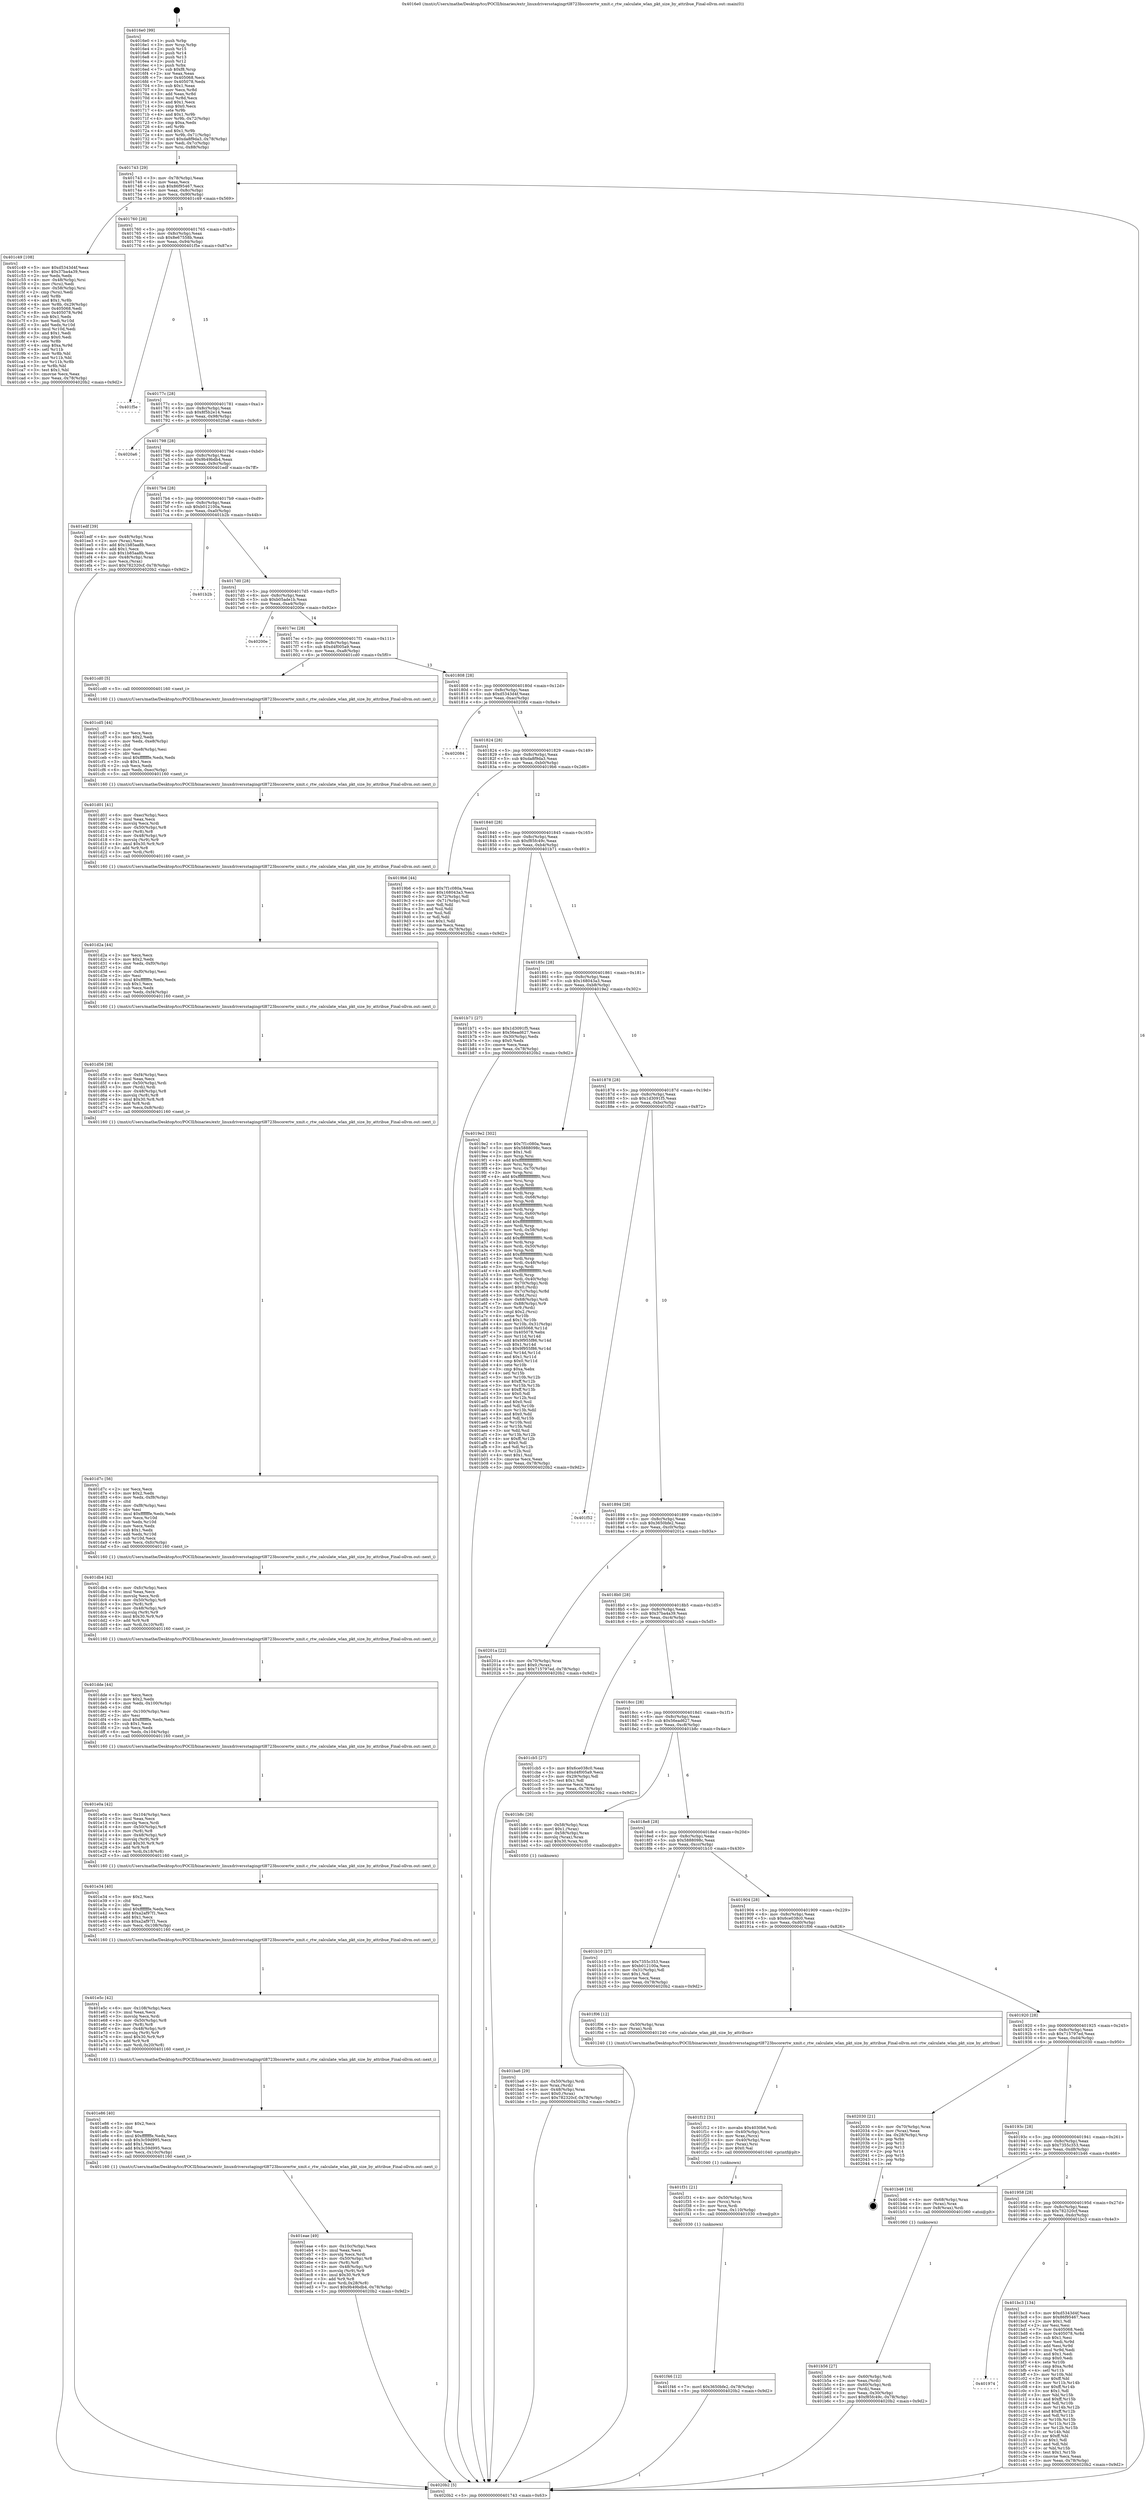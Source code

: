 digraph "0x4016e0" {
  label = "0x4016e0 (/mnt/c/Users/mathe/Desktop/tcc/POCII/binaries/extr_linuxdriversstagingrtl8723bscorertw_xmit.c_rtw_calculate_wlan_pkt_size_by_attribue_Final-ollvm.out::main(0))"
  labelloc = "t"
  node[shape=record]

  Entry [label="",width=0.3,height=0.3,shape=circle,fillcolor=black,style=filled]
  "0x401743" [label="{
     0x401743 [29]\l
     | [instrs]\l
     &nbsp;&nbsp;0x401743 \<+3\>: mov -0x78(%rbp),%eax\l
     &nbsp;&nbsp;0x401746 \<+2\>: mov %eax,%ecx\l
     &nbsp;&nbsp;0x401748 \<+6\>: sub $0x86f95467,%ecx\l
     &nbsp;&nbsp;0x40174e \<+6\>: mov %eax,-0x8c(%rbp)\l
     &nbsp;&nbsp;0x401754 \<+6\>: mov %ecx,-0x90(%rbp)\l
     &nbsp;&nbsp;0x40175a \<+6\>: je 0000000000401c49 \<main+0x569\>\l
  }"]
  "0x401c49" [label="{
     0x401c49 [108]\l
     | [instrs]\l
     &nbsp;&nbsp;0x401c49 \<+5\>: mov $0xd5343d4f,%eax\l
     &nbsp;&nbsp;0x401c4e \<+5\>: mov $0x37ba4a39,%ecx\l
     &nbsp;&nbsp;0x401c53 \<+2\>: xor %edx,%edx\l
     &nbsp;&nbsp;0x401c55 \<+4\>: mov -0x48(%rbp),%rsi\l
     &nbsp;&nbsp;0x401c59 \<+2\>: mov (%rsi),%edi\l
     &nbsp;&nbsp;0x401c5b \<+4\>: mov -0x58(%rbp),%rsi\l
     &nbsp;&nbsp;0x401c5f \<+2\>: cmp (%rsi),%edi\l
     &nbsp;&nbsp;0x401c61 \<+4\>: setl %r8b\l
     &nbsp;&nbsp;0x401c65 \<+4\>: and $0x1,%r8b\l
     &nbsp;&nbsp;0x401c69 \<+4\>: mov %r8b,-0x29(%rbp)\l
     &nbsp;&nbsp;0x401c6d \<+7\>: mov 0x405068,%edi\l
     &nbsp;&nbsp;0x401c74 \<+8\>: mov 0x405078,%r9d\l
     &nbsp;&nbsp;0x401c7c \<+3\>: sub $0x1,%edx\l
     &nbsp;&nbsp;0x401c7f \<+3\>: mov %edi,%r10d\l
     &nbsp;&nbsp;0x401c82 \<+3\>: add %edx,%r10d\l
     &nbsp;&nbsp;0x401c85 \<+4\>: imul %r10d,%edi\l
     &nbsp;&nbsp;0x401c89 \<+3\>: and $0x1,%edi\l
     &nbsp;&nbsp;0x401c8c \<+3\>: cmp $0x0,%edi\l
     &nbsp;&nbsp;0x401c8f \<+4\>: sete %r8b\l
     &nbsp;&nbsp;0x401c93 \<+4\>: cmp $0xa,%r9d\l
     &nbsp;&nbsp;0x401c97 \<+4\>: setl %r11b\l
     &nbsp;&nbsp;0x401c9b \<+3\>: mov %r8b,%bl\l
     &nbsp;&nbsp;0x401c9e \<+3\>: and %r11b,%bl\l
     &nbsp;&nbsp;0x401ca1 \<+3\>: xor %r11b,%r8b\l
     &nbsp;&nbsp;0x401ca4 \<+3\>: or %r8b,%bl\l
     &nbsp;&nbsp;0x401ca7 \<+3\>: test $0x1,%bl\l
     &nbsp;&nbsp;0x401caa \<+3\>: cmovne %ecx,%eax\l
     &nbsp;&nbsp;0x401cad \<+3\>: mov %eax,-0x78(%rbp)\l
     &nbsp;&nbsp;0x401cb0 \<+5\>: jmp 00000000004020b2 \<main+0x9d2\>\l
  }"]
  "0x401760" [label="{
     0x401760 [28]\l
     | [instrs]\l
     &nbsp;&nbsp;0x401760 \<+5\>: jmp 0000000000401765 \<main+0x85\>\l
     &nbsp;&nbsp;0x401765 \<+6\>: mov -0x8c(%rbp),%eax\l
     &nbsp;&nbsp;0x40176b \<+5\>: sub $0x8e67558b,%eax\l
     &nbsp;&nbsp;0x401770 \<+6\>: mov %eax,-0x94(%rbp)\l
     &nbsp;&nbsp;0x401776 \<+6\>: je 0000000000401f5e \<main+0x87e\>\l
  }"]
  Exit [label="",width=0.3,height=0.3,shape=circle,fillcolor=black,style=filled,peripheries=2]
  "0x401f5e" [label="{
     0x401f5e\l
  }", style=dashed]
  "0x40177c" [label="{
     0x40177c [28]\l
     | [instrs]\l
     &nbsp;&nbsp;0x40177c \<+5\>: jmp 0000000000401781 \<main+0xa1\>\l
     &nbsp;&nbsp;0x401781 \<+6\>: mov -0x8c(%rbp),%eax\l
     &nbsp;&nbsp;0x401787 \<+5\>: sub $0x8f5b2e14,%eax\l
     &nbsp;&nbsp;0x40178c \<+6\>: mov %eax,-0x98(%rbp)\l
     &nbsp;&nbsp;0x401792 \<+6\>: je 00000000004020a6 \<main+0x9c6\>\l
  }"]
  "0x401f46" [label="{
     0x401f46 [12]\l
     | [instrs]\l
     &nbsp;&nbsp;0x401f46 \<+7\>: movl $0x3650bfe2,-0x78(%rbp)\l
     &nbsp;&nbsp;0x401f4d \<+5\>: jmp 00000000004020b2 \<main+0x9d2\>\l
  }"]
  "0x4020a6" [label="{
     0x4020a6\l
  }", style=dashed]
  "0x401798" [label="{
     0x401798 [28]\l
     | [instrs]\l
     &nbsp;&nbsp;0x401798 \<+5\>: jmp 000000000040179d \<main+0xbd\>\l
     &nbsp;&nbsp;0x40179d \<+6\>: mov -0x8c(%rbp),%eax\l
     &nbsp;&nbsp;0x4017a3 \<+5\>: sub $0x9b49bdb4,%eax\l
     &nbsp;&nbsp;0x4017a8 \<+6\>: mov %eax,-0x9c(%rbp)\l
     &nbsp;&nbsp;0x4017ae \<+6\>: je 0000000000401edf \<main+0x7ff\>\l
  }"]
  "0x401f31" [label="{
     0x401f31 [21]\l
     | [instrs]\l
     &nbsp;&nbsp;0x401f31 \<+4\>: mov -0x50(%rbp),%rcx\l
     &nbsp;&nbsp;0x401f35 \<+3\>: mov (%rcx),%rcx\l
     &nbsp;&nbsp;0x401f38 \<+3\>: mov %rcx,%rdi\l
     &nbsp;&nbsp;0x401f3b \<+6\>: mov %eax,-0x110(%rbp)\l
     &nbsp;&nbsp;0x401f41 \<+5\>: call 0000000000401030 \<free@plt\>\l
     | [calls]\l
     &nbsp;&nbsp;0x401030 \{1\} (unknown)\l
  }"]
  "0x401edf" [label="{
     0x401edf [39]\l
     | [instrs]\l
     &nbsp;&nbsp;0x401edf \<+4\>: mov -0x48(%rbp),%rax\l
     &nbsp;&nbsp;0x401ee3 \<+2\>: mov (%rax),%ecx\l
     &nbsp;&nbsp;0x401ee5 \<+6\>: add $0x1b85aa8b,%ecx\l
     &nbsp;&nbsp;0x401eeb \<+3\>: add $0x1,%ecx\l
     &nbsp;&nbsp;0x401eee \<+6\>: sub $0x1b85aa8b,%ecx\l
     &nbsp;&nbsp;0x401ef4 \<+4\>: mov -0x48(%rbp),%rax\l
     &nbsp;&nbsp;0x401ef8 \<+2\>: mov %ecx,(%rax)\l
     &nbsp;&nbsp;0x401efa \<+7\>: movl $0x782320cf,-0x78(%rbp)\l
     &nbsp;&nbsp;0x401f01 \<+5\>: jmp 00000000004020b2 \<main+0x9d2\>\l
  }"]
  "0x4017b4" [label="{
     0x4017b4 [28]\l
     | [instrs]\l
     &nbsp;&nbsp;0x4017b4 \<+5\>: jmp 00000000004017b9 \<main+0xd9\>\l
     &nbsp;&nbsp;0x4017b9 \<+6\>: mov -0x8c(%rbp),%eax\l
     &nbsp;&nbsp;0x4017bf \<+5\>: sub $0xb012100a,%eax\l
     &nbsp;&nbsp;0x4017c4 \<+6\>: mov %eax,-0xa0(%rbp)\l
     &nbsp;&nbsp;0x4017ca \<+6\>: je 0000000000401b2b \<main+0x44b\>\l
  }"]
  "0x401f12" [label="{
     0x401f12 [31]\l
     | [instrs]\l
     &nbsp;&nbsp;0x401f12 \<+10\>: movabs $0x4030b6,%rdi\l
     &nbsp;&nbsp;0x401f1c \<+4\>: mov -0x40(%rbp),%rcx\l
     &nbsp;&nbsp;0x401f20 \<+3\>: mov %rax,(%rcx)\l
     &nbsp;&nbsp;0x401f23 \<+4\>: mov -0x40(%rbp),%rax\l
     &nbsp;&nbsp;0x401f27 \<+3\>: mov (%rax),%rsi\l
     &nbsp;&nbsp;0x401f2a \<+2\>: mov $0x0,%al\l
     &nbsp;&nbsp;0x401f2c \<+5\>: call 0000000000401040 \<printf@plt\>\l
     | [calls]\l
     &nbsp;&nbsp;0x401040 \{1\} (unknown)\l
  }"]
  "0x401b2b" [label="{
     0x401b2b\l
  }", style=dashed]
  "0x4017d0" [label="{
     0x4017d0 [28]\l
     | [instrs]\l
     &nbsp;&nbsp;0x4017d0 \<+5\>: jmp 00000000004017d5 \<main+0xf5\>\l
     &nbsp;&nbsp;0x4017d5 \<+6\>: mov -0x8c(%rbp),%eax\l
     &nbsp;&nbsp;0x4017db \<+5\>: sub $0xb05ade1b,%eax\l
     &nbsp;&nbsp;0x4017e0 \<+6\>: mov %eax,-0xa4(%rbp)\l
     &nbsp;&nbsp;0x4017e6 \<+6\>: je 000000000040200e \<main+0x92e\>\l
  }"]
  "0x401eae" [label="{
     0x401eae [49]\l
     | [instrs]\l
     &nbsp;&nbsp;0x401eae \<+6\>: mov -0x10c(%rbp),%ecx\l
     &nbsp;&nbsp;0x401eb4 \<+3\>: imul %eax,%ecx\l
     &nbsp;&nbsp;0x401eb7 \<+3\>: movslq %ecx,%rdi\l
     &nbsp;&nbsp;0x401eba \<+4\>: mov -0x50(%rbp),%r8\l
     &nbsp;&nbsp;0x401ebe \<+3\>: mov (%r8),%r8\l
     &nbsp;&nbsp;0x401ec1 \<+4\>: mov -0x48(%rbp),%r9\l
     &nbsp;&nbsp;0x401ec5 \<+3\>: movslq (%r9),%r9\l
     &nbsp;&nbsp;0x401ec8 \<+4\>: imul $0x30,%r9,%r9\l
     &nbsp;&nbsp;0x401ecc \<+3\>: add %r9,%r8\l
     &nbsp;&nbsp;0x401ecf \<+4\>: mov %rdi,0x28(%r8)\l
     &nbsp;&nbsp;0x401ed3 \<+7\>: movl $0x9b49bdb4,-0x78(%rbp)\l
     &nbsp;&nbsp;0x401eda \<+5\>: jmp 00000000004020b2 \<main+0x9d2\>\l
  }"]
  "0x40200e" [label="{
     0x40200e\l
  }", style=dashed]
  "0x4017ec" [label="{
     0x4017ec [28]\l
     | [instrs]\l
     &nbsp;&nbsp;0x4017ec \<+5\>: jmp 00000000004017f1 \<main+0x111\>\l
     &nbsp;&nbsp;0x4017f1 \<+6\>: mov -0x8c(%rbp),%eax\l
     &nbsp;&nbsp;0x4017f7 \<+5\>: sub $0xd4f005a9,%eax\l
     &nbsp;&nbsp;0x4017fc \<+6\>: mov %eax,-0xa8(%rbp)\l
     &nbsp;&nbsp;0x401802 \<+6\>: je 0000000000401cd0 \<main+0x5f0\>\l
  }"]
  "0x401e86" [label="{
     0x401e86 [40]\l
     | [instrs]\l
     &nbsp;&nbsp;0x401e86 \<+5\>: mov $0x2,%ecx\l
     &nbsp;&nbsp;0x401e8b \<+1\>: cltd\l
     &nbsp;&nbsp;0x401e8c \<+2\>: idiv %ecx\l
     &nbsp;&nbsp;0x401e8e \<+6\>: imul $0xfffffffe,%edx,%ecx\l
     &nbsp;&nbsp;0x401e94 \<+6\>: sub $0x3c59d995,%ecx\l
     &nbsp;&nbsp;0x401e9a \<+3\>: add $0x1,%ecx\l
     &nbsp;&nbsp;0x401e9d \<+6\>: add $0x3c59d995,%ecx\l
     &nbsp;&nbsp;0x401ea3 \<+6\>: mov %ecx,-0x10c(%rbp)\l
     &nbsp;&nbsp;0x401ea9 \<+5\>: call 0000000000401160 \<next_i\>\l
     | [calls]\l
     &nbsp;&nbsp;0x401160 \{1\} (/mnt/c/Users/mathe/Desktop/tcc/POCII/binaries/extr_linuxdriversstagingrtl8723bscorertw_xmit.c_rtw_calculate_wlan_pkt_size_by_attribue_Final-ollvm.out::next_i)\l
  }"]
  "0x401cd0" [label="{
     0x401cd0 [5]\l
     | [instrs]\l
     &nbsp;&nbsp;0x401cd0 \<+5\>: call 0000000000401160 \<next_i\>\l
     | [calls]\l
     &nbsp;&nbsp;0x401160 \{1\} (/mnt/c/Users/mathe/Desktop/tcc/POCII/binaries/extr_linuxdriversstagingrtl8723bscorertw_xmit.c_rtw_calculate_wlan_pkt_size_by_attribue_Final-ollvm.out::next_i)\l
  }"]
  "0x401808" [label="{
     0x401808 [28]\l
     | [instrs]\l
     &nbsp;&nbsp;0x401808 \<+5\>: jmp 000000000040180d \<main+0x12d\>\l
     &nbsp;&nbsp;0x40180d \<+6\>: mov -0x8c(%rbp),%eax\l
     &nbsp;&nbsp;0x401813 \<+5\>: sub $0xd5343d4f,%eax\l
     &nbsp;&nbsp;0x401818 \<+6\>: mov %eax,-0xac(%rbp)\l
     &nbsp;&nbsp;0x40181e \<+6\>: je 0000000000402084 \<main+0x9a4\>\l
  }"]
  "0x401e5c" [label="{
     0x401e5c [42]\l
     | [instrs]\l
     &nbsp;&nbsp;0x401e5c \<+6\>: mov -0x108(%rbp),%ecx\l
     &nbsp;&nbsp;0x401e62 \<+3\>: imul %eax,%ecx\l
     &nbsp;&nbsp;0x401e65 \<+3\>: movslq %ecx,%rdi\l
     &nbsp;&nbsp;0x401e68 \<+4\>: mov -0x50(%rbp),%r8\l
     &nbsp;&nbsp;0x401e6c \<+3\>: mov (%r8),%r8\l
     &nbsp;&nbsp;0x401e6f \<+4\>: mov -0x48(%rbp),%r9\l
     &nbsp;&nbsp;0x401e73 \<+3\>: movslq (%r9),%r9\l
     &nbsp;&nbsp;0x401e76 \<+4\>: imul $0x30,%r9,%r9\l
     &nbsp;&nbsp;0x401e7a \<+3\>: add %r9,%r8\l
     &nbsp;&nbsp;0x401e7d \<+4\>: mov %rdi,0x20(%r8)\l
     &nbsp;&nbsp;0x401e81 \<+5\>: call 0000000000401160 \<next_i\>\l
     | [calls]\l
     &nbsp;&nbsp;0x401160 \{1\} (/mnt/c/Users/mathe/Desktop/tcc/POCII/binaries/extr_linuxdriversstagingrtl8723bscorertw_xmit.c_rtw_calculate_wlan_pkt_size_by_attribue_Final-ollvm.out::next_i)\l
  }"]
  "0x402084" [label="{
     0x402084\l
  }", style=dashed]
  "0x401824" [label="{
     0x401824 [28]\l
     | [instrs]\l
     &nbsp;&nbsp;0x401824 \<+5\>: jmp 0000000000401829 \<main+0x149\>\l
     &nbsp;&nbsp;0x401829 \<+6\>: mov -0x8c(%rbp),%eax\l
     &nbsp;&nbsp;0x40182f \<+5\>: sub $0xda8f9da3,%eax\l
     &nbsp;&nbsp;0x401834 \<+6\>: mov %eax,-0xb0(%rbp)\l
     &nbsp;&nbsp;0x40183a \<+6\>: je 00000000004019b6 \<main+0x2d6\>\l
  }"]
  "0x401e34" [label="{
     0x401e34 [40]\l
     | [instrs]\l
     &nbsp;&nbsp;0x401e34 \<+5\>: mov $0x2,%ecx\l
     &nbsp;&nbsp;0x401e39 \<+1\>: cltd\l
     &nbsp;&nbsp;0x401e3a \<+2\>: idiv %ecx\l
     &nbsp;&nbsp;0x401e3c \<+6\>: imul $0xfffffffe,%edx,%ecx\l
     &nbsp;&nbsp;0x401e42 \<+6\>: add $0xa2af97f1,%ecx\l
     &nbsp;&nbsp;0x401e48 \<+3\>: add $0x1,%ecx\l
     &nbsp;&nbsp;0x401e4b \<+6\>: sub $0xa2af97f1,%ecx\l
     &nbsp;&nbsp;0x401e51 \<+6\>: mov %ecx,-0x108(%rbp)\l
     &nbsp;&nbsp;0x401e57 \<+5\>: call 0000000000401160 \<next_i\>\l
     | [calls]\l
     &nbsp;&nbsp;0x401160 \{1\} (/mnt/c/Users/mathe/Desktop/tcc/POCII/binaries/extr_linuxdriversstagingrtl8723bscorertw_xmit.c_rtw_calculate_wlan_pkt_size_by_attribue_Final-ollvm.out::next_i)\l
  }"]
  "0x4019b6" [label="{
     0x4019b6 [44]\l
     | [instrs]\l
     &nbsp;&nbsp;0x4019b6 \<+5\>: mov $0x7f1c080a,%eax\l
     &nbsp;&nbsp;0x4019bb \<+5\>: mov $0x168043a3,%ecx\l
     &nbsp;&nbsp;0x4019c0 \<+3\>: mov -0x72(%rbp),%dl\l
     &nbsp;&nbsp;0x4019c3 \<+4\>: mov -0x71(%rbp),%sil\l
     &nbsp;&nbsp;0x4019c7 \<+3\>: mov %dl,%dil\l
     &nbsp;&nbsp;0x4019ca \<+3\>: and %sil,%dil\l
     &nbsp;&nbsp;0x4019cd \<+3\>: xor %sil,%dl\l
     &nbsp;&nbsp;0x4019d0 \<+3\>: or %dl,%dil\l
     &nbsp;&nbsp;0x4019d3 \<+4\>: test $0x1,%dil\l
     &nbsp;&nbsp;0x4019d7 \<+3\>: cmovne %ecx,%eax\l
     &nbsp;&nbsp;0x4019da \<+3\>: mov %eax,-0x78(%rbp)\l
     &nbsp;&nbsp;0x4019dd \<+5\>: jmp 00000000004020b2 \<main+0x9d2\>\l
  }"]
  "0x401840" [label="{
     0x401840 [28]\l
     | [instrs]\l
     &nbsp;&nbsp;0x401840 \<+5\>: jmp 0000000000401845 \<main+0x165\>\l
     &nbsp;&nbsp;0x401845 \<+6\>: mov -0x8c(%rbp),%eax\l
     &nbsp;&nbsp;0x40184b \<+5\>: sub $0xf85fc49c,%eax\l
     &nbsp;&nbsp;0x401850 \<+6\>: mov %eax,-0xb4(%rbp)\l
     &nbsp;&nbsp;0x401856 \<+6\>: je 0000000000401b71 \<main+0x491\>\l
  }"]
  "0x4020b2" [label="{
     0x4020b2 [5]\l
     | [instrs]\l
     &nbsp;&nbsp;0x4020b2 \<+5\>: jmp 0000000000401743 \<main+0x63\>\l
  }"]
  "0x4016e0" [label="{
     0x4016e0 [99]\l
     | [instrs]\l
     &nbsp;&nbsp;0x4016e0 \<+1\>: push %rbp\l
     &nbsp;&nbsp;0x4016e1 \<+3\>: mov %rsp,%rbp\l
     &nbsp;&nbsp;0x4016e4 \<+2\>: push %r15\l
     &nbsp;&nbsp;0x4016e6 \<+2\>: push %r14\l
     &nbsp;&nbsp;0x4016e8 \<+2\>: push %r13\l
     &nbsp;&nbsp;0x4016ea \<+2\>: push %r12\l
     &nbsp;&nbsp;0x4016ec \<+1\>: push %rbx\l
     &nbsp;&nbsp;0x4016ed \<+7\>: sub $0xf8,%rsp\l
     &nbsp;&nbsp;0x4016f4 \<+2\>: xor %eax,%eax\l
     &nbsp;&nbsp;0x4016f6 \<+7\>: mov 0x405068,%ecx\l
     &nbsp;&nbsp;0x4016fd \<+7\>: mov 0x405078,%edx\l
     &nbsp;&nbsp;0x401704 \<+3\>: sub $0x1,%eax\l
     &nbsp;&nbsp;0x401707 \<+3\>: mov %ecx,%r8d\l
     &nbsp;&nbsp;0x40170a \<+3\>: add %eax,%r8d\l
     &nbsp;&nbsp;0x40170d \<+4\>: imul %r8d,%ecx\l
     &nbsp;&nbsp;0x401711 \<+3\>: and $0x1,%ecx\l
     &nbsp;&nbsp;0x401714 \<+3\>: cmp $0x0,%ecx\l
     &nbsp;&nbsp;0x401717 \<+4\>: sete %r9b\l
     &nbsp;&nbsp;0x40171b \<+4\>: and $0x1,%r9b\l
     &nbsp;&nbsp;0x40171f \<+4\>: mov %r9b,-0x72(%rbp)\l
     &nbsp;&nbsp;0x401723 \<+3\>: cmp $0xa,%edx\l
     &nbsp;&nbsp;0x401726 \<+4\>: setl %r9b\l
     &nbsp;&nbsp;0x40172a \<+4\>: and $0x1,%r9b\l
     &nbsp;&nbsp;0x40172e \<+4\>: mov %r9b,-0x71(%rbp)\l
     &nbsp;&nbsp;0x401732 \<+7\>: movl $0xda8f9da3,-0x78(%rbp)\l
     &nbsp;&nbsp;0x401739 \<+3\>: mov %edi,-0x7c(%rbp)\l
     &nbsp;&nbsp;0x40173c \<+7\>: mov %rsi,-0x88(%rbp)\l
  }"]
  "0x401e0a" [label="{
     0x401e0a [42]\l
     | [instrs]\l
     &nbsp;&nbsp;0x401e0a \<+6\>: mov -0x104(%rbp),%ecx\l
     &nbsp;&nbsp;0x401e10 \<+3\>: imul %eax,%ecx\l
     &nbsp;&nbsp;0x401e13 \<+3\>: movslq %ecx,%rdi\l
     &nbsp;&nbsp;0x401e16 \<+4\>: mov -0x50(%rbp),%r8\l
     &nbsp;&nbsp;0x401e1a \<+3\>: mov (%r8),%r8\l
     &nbsp;&nbsp;0x401e1d \<+4\>: mov -0x48(%rbp),%r9\l
     &nbsp;&nbsp;0x401e21 \<+3\>: movslq (%r9),%r9\l
     &nbsp;&nbsp;0x401e24 \<+4\>: imul $0x30,%r9,%r9\l
     &nbsp;&nbsp;0x401e28 \<+3\>: add %r9,%r8\l
     &nbsp;&nbsp;0x401e2b \<+4\>: mov %rdi,0x18(%r8)\l
     &nbsp;&nbsp;0x401e2f \<+5\>: call 0000000000401160 \<next_i\>\l
     | [calls]\l
     &nbsp;&nbsp;0x401160 \{1\} (/mnt/c/Users/mathe/Desktop/tcc/POCII/binaries/extr_linuxdriversstagingrtl8723bscorertw_xmit.c_rtw_calculate_wlan_pkt_size_by_attribue_Final-ollvm.out::next_i)\l
  }"]
  "0x401b71" [label="{
     0x401b71 [27]\l
     | [instrs]\l
     &nbsp;&nbsp;0x401b71 \<+5\>: mov $0x1d3091f5,%eax\l
     &nbsp;&nbsp;0x401b76 \<+5\>: mov $0x56ead627,%ecx\l
     &nbsp;&nbsp;0x401b7b \<+3\>: mov -0x30(%rbp),%edx\l
     &nbsp;&nbsp;0x401b7e \<+3\>: cmp $0x0,%edx\l
     &nbsp;&nbsp;0x401b81 \<+3\>: cmove %ecx,%eax\l
     &nbsp;&nbsp;0x401b84 \<+3\>: mov %eax,-0x78(%rbp)\l
     &nbsp;&nbsp;0x401b87 \<+5\>: jmp 00000000004020b2 \<main+0x9d2\>\l
  }"]
  "0x40185c" [label="{
     0x40185c [28]\l
     | [instrs]\l
     &nbsp;&nbsp;0x40185c \<+5\>: jmp 0000000000401861 \<main+0x181\>\l
     &nbsp;&nbsp;0x401861 \<+6\>: mov -0x8c(%rbp),%eax\l
     &nbsp;&nbsp;0x401867 \<+5\>: sub $0x168043a3,%eax\l
     &nbsp;&nbsp;0x40186c \<+6\>: mov %eax,-0xb8(%rbp)\l
     &nbsp;&nbsp;0x401872 \<+6\>: je 00000000004019e2 \<main+0x302\>\l
  }"]
  "0x401dde" [label="{
     0x401dde [44]\l
     | [instrs]\l
     &nbsp;&nbsp;0x401dde \<+2\>: xor %ecx,%ecx\l
     &nbsp;&nbsp;0x401de0 \<+5\>: mov $0x2,%edx\l
     &nbsp;&nbsp;0x401de5 \<+6\>: mov %edx,-0x100(%rbp)\l
     &nbsp;&nbsp;0x401deb \<+1\>: cltd\l
     &nbsp;&nbsp;0x401dec \<+6\>: mov -0x100(%rbp),%esi\l
     &nbsp;&nbsp;0x401df2 \<+2\>: idiv %esi\l
     &nbsp;&nbsp;0x401df4 \<+6\>: imul $0xfffffffe,%edx,%edx\l
     &nbsp;&nbsp;0x401dfa \<+3\>: sub $0x1,%ecx\l
     &nbsp;&nbsp;0x401dfd \<+2\>: sub %ecx,%edx\l
     &nbsp;&nbsp;0x401dff \<+6\>: mov %edx,-0x104(%rbp)\l
     &nbsp;&nbsp;0x401e05 \<+5\>: call 0000000000401160 \<next_i\>\l
     | [calls]\l
     &nbsp;&nbsp;0x401160 \{1\} (/mnt/c/Users/mathe/Desktop/tcc/POCII/binaries/extr_linuxdriversstagingrtl8723bscorertw_xmit.c_rtw_calculate_wlan_pkt_size_by_attribue_Final-ollvm.out::next_i)\l
  }"]
  "0x4019e2" [label="{
     0x4019e2 [302]\l
     | [instrs]\l
     &nbsp;&nbsp;0x4019e2 \<+5\>: mov $0x7f1c080a,%eax\l
     &nbsp;&nbsp;0x4019e7 \<+5\>: mov $0x5888098c,%ecx\l
     &nbsp;&nbsp;0x4019ec \<+2\>: mov $0x1,%dl\l
     &nbsp;&nbsp;0x4019ee \<+3\>: mov %rsp,%rsi\l
     &nbsp;&nbsp;0x4019f1 \<+4\>: add $0xfffffffffffffff0,%rsi\l
     &nbsp;&nbsp;0x4019f5 \<+3\>: mov %rsi,%rsp\l
     &nbsp;&nbsp;0x4019f8 \<+4\>: mov %rsi,-0x70(%rbp)\l
     &nbsp;&nbsp;0x4019fc \<+3\>: mov %rsp,%rsi\l
     &nbsp;&nbsp;0x4019ff \<+4\>: add $0xfffffffffffffff0,%rsi\l
     &nbsp;&nbsp;0x401a03 \<+3\>: mov %rsi,%rsp\l
     &nbsp;&nbsp;0x401a06 \<+3\>: mov %rsp,%rdi\l
     &nbsp;&nbsp;0x401a09 \<+4\>: add $0xfffffffffffffff0,%rdi\l
     &nbsp;&nbsp;0x401a0d \<+3\>: mov %rdi,%rsp\l
     &nbsp;&nbsp;0x401a10 \<+4\>: mov %rdi,-0x68(%rbp)\l
     &nbsp;&nbsp;0x401a14 \<+3\>: mov %rsp,%rdi\l
     &nbsp;&nbsp;0x401a17 \<+4\>: add $0xfffffffffffffff0,%rdi\l
     &nbsp;&nbsp;0x401a1b \<+3\>: mov %rdi,%rsp\l
     &nbsp;&nbsp;0x401a1e \<+4\>: mov %rdi,-0x60(%rbp)\l
     &nbsp;&nbsp;0x401a22 \<+3\>: mov %rsp,%rdi\l
     &nbsp;&nbsp;0x401a25 \<+4\>: add $0xfffffffffffffff0,%rdi\l
     &nbsp;&nbsp;0x401a29 \<+3\>: mov %rdi,%rsp\l
     &nbsp;&nbsp;0x401a2c \<+4\>: mov %rdi,-0x58(%rbp)\l
     &nbsp;&nbsp;0x401a30 \<+3\>: mov %rsp,%rdi\l
     &nbsp;&nbsp;0x401a33 \<+4\>: add $0xfffffffffffffff0,%rdi\l
     &nbsp;&nbsp;0x401a37 \<+3\>: mov %rdi,%rsp\l
     &nbsp;&nbsp;0x401a3a \<+4\>: mov %rdi,-0x50(%rbp)\l
     &nbsp;&nbsp;0x401a3e \<+3\>: mov %rsp,%rdi\l
     &nbsp;&nbsp;0x401a41 \<+4\>: add $0xfffffffffffffff0,%rdi\l
     &nbsp;&nbsp;0x401a45 \<+3\>: mov %rdi,%rsp\l
     &nbsp;&nbsp;0x401a48 \<+4\>: mov %rdi,-0x48(%rbp)\l
     &nbsp;&nbsp;0x401a4c \<+3\>: mov %rsp,%rdi\l
     &nbsp;&nbsp;0x401a4f \<+4\>: add $0xfffffffffffffff0,%rdi\l
     &nbsp;&nbsp;0x401a53 \<+3\>: mov %rdi,%rsp\l
     &nbsp;&nbsp;0x401a56 \<+4\>: mov %rdi,-0x40(%rbp)\l
     &nbsp;&nbsp;0x401a5a \<+4\>: mov -0x70(%rbp),%rdi\l
     &nbsp;&nbsp;0x401a5e \<+6\>: movl $0x0,(%rdi)\l
     &nbsp;&nbsp;0x401a64 \<+4\>: mov -0x7c(%rbp),%r8d\l
     &nbsp;&nbsp;0x401a68 \<+3\>: mov %r8d,(%rsi)\l
     &nbsp;&nbsp;0x401a6b \<+4\>: mov -0x68(%rbp),%rdi\l
     &nbsp;&nbsp;0x401a6f \<+7\>: mov -0x88(%rbp),%r9\l
     &nbsp;&nbsp;0x401a76 \<+3\>: mov %r9,(%rdi)\l
     &nbsp;&nbsp;0x401a79 \<+3\>: cmpl $0x2,(%rsi)\l
     &nbsp;&nbsp;0x401a7c \<+4\>: setne %r10b\l
     &nbsp;&nbsp;0x401a80 \<+4\>: and $0x1,%r10b\l
     &nbsp;&nbsp;0x401a84 \<+4\>: mov %r10b,-0x31(%rbp)\l
     &nbsp;&nbsp;0x401a88 \<+8\>: mov 0x405068,%r11d\l
     &nbsp;&nbsp;0x401a90 \<+7\>: mov 0x405078,%ebx\l
     &nbsp;&nbsp;0x401a97 \<+3\>: mov %r11d,%r14d\l
     &nbsp;&nbsp;0x401a9a \<+7\>: add $0x9f955f86,%r14d\l
     &nbsp;&nbsp;0x401aa1 \<+4\>: sub $0x1,%r14d\l
     &nbsp;&nbsp;0x401aa5 \<+7\>: sub $0x9f955f86,%r14d\l
     &nbsp;&nbsp;0x401aac \<+4\>: imul %r14d,%r11d\l
     &nbsp;&nbsp;0x401ab0 \<+4\>: and $0x1,%r11d\l
     &nbsp;&nbsp;0x401ab4 \<+4\>: cmp $0x0,%r11d\l
     &nbsp;&nbsp;0x401ab8 \<+4\>: sete %r10b\l
     &nbsp;&nbsp;0x401abc \<+3\>: cmp $0xa,%ebx\l
     &nbsp;&nbsp;0x401abf \<+4\>: setl %r15b\l
     &nbsp;&nbsp;0x401ac3 \<+3\>: mov %r10b,%r12b\l
     &nbsp;&nbsp;0x401ac6 \<+4\>: xor $0xff,%r12b\l
     &nbsp;&nbsp;0x401aca \<+3\>: mov %r15b,%r13b\l
     &nbsp;&nbsp;0x401acd \<+4\>: xor $0xff,%r13b\l
     &nbsp;&nbsp;0x401ad1 \<+3\>: xor $0x0,%dl\l
     &nbsp;&nbsp;0x401ad4 \<+3\>: mov %r12b,%sil\l
     &nbsp;&nbsp;0x401ad7 \<+4\>: and $0x0,%sil\l
     &nbsp;&nbsp;0x401adb \<+3\>: and %dl,%r10b\l
     &nbsp;&nbsp;0x401ade \<+3\>: mov %r13b,%dil\l
     &nbsp;&nbsp;0x401ae1 \<+4\>: and $0x0,%dil\l
     &nbsp;&nbsp;0x401ae5 \<+3\>: and %dl,%r15b\l
     &nbsp;&nbsp;0x401ae8 \<+3\>: or %r10b,%sil\l
     &nbsp;&nbsp;0x401aeb \<+3\>: or %r15b,%dil\l
     &nbsp;&nbsp;0x401aee \<+3\>: xor %dil,%sil\l
     &nbsp;&nbsp;0x401af1 \<+3\>: or %r13b,%r12b\l
     &nbsp;&nbsp;0x401af4 \<+4\>: xor $0xff,%r12b\l
     &nbsp;&nbsp;0x401af8 \<+3\>: or $0x0,%dl\l
     &nbsp;&nbsp;0x401afb \<+3\>: and %dl,%r12b\l
     &nbsp;&nbsp;0x401afe \<+3\>: or %r12b,%sil\l
     &nbsp;&nbsp;0x401b01 \<+4\>: test $0x1,%sil\l
     &nbsp;&nbsp;0x401b05 \<+3\>: cmovne %ecx,%eax\l
     &nbsp;&nbsp;0x401b08 \<+3\>: mov %eax,-0x78(%rbp)\l
     &nbsp;&nbsp;0x401b0b \<+5\>: jmp 00000000004020b2 \<main+0x9d2\>\l
  }"]
  "0x401878" [label="{
     0x401878 [28]\l
     | [instrs]\l
     &nbsp;&nbsp;0x401878 \<+5\>: jmp 000000000040187d \<main+0x19d\>\l
     &nbsp;&nbsp;0x40187d \<+6\>: mov -0x8c(%rbp),%eax\l
     &nbsp;&nbsp;0x401883 \<+5\>: sub $0x1d3091f5,%eax\l
     &nbsp;&nbsp;0x401888 \<+6\>: mov %eax,-0xbc(%rbp)\l
     &nbsp;&nbsp;0x40188e \<+6\>: je 0000000000401f52 \<main+0x872\>\l
  }"]
  "0x401db4" [label="{
     0x401db4 [42]\l
     | [instrs]\l
     &nbsp;&nbsp;0x401db4 \<+6\>: mov -0xfc(%rbp),%ecx\l
     &nbsp;&nbsp;0x401dba \<+3\>: imul %eax,%ecx\l
     &nbsp;&nbsp;0x401dbd \<+3\>: movslq %ecx,%rdi\l
     &nbsp;&nbsp;0x401dc0 \<+4\>: mov -0x50(%rbp),%r8\l
     &nbsp;&nbsp;0x401dc4 \<+3\>: mov (%r8),%r8\l
     &nbsp;&nbsp;0x401dc7 \<+4\>: mov -0x48(%rbp),%r9\l
     &nbsp;&nbsp;0x401dcb \<+3\>: movslq (%r9),%r9\l
     &nbsp;&nbsp;0x401dce \<+4\>: imul $0x30,%r9,%r9\l
     &nbsp;&nbsp;0x401dd2 \<+3\>: add %r9,%r8\l
     &nbsp;&nbsp;0x401dd5 \<+4\>: mov %rdi,0x10(%r8)\l
     &nbsp;&nbsp;0x401dd9 \<+5\>: call 0000000000401160 \<next_i\>\l
     | [calls]\l
     &nbsp;&nbsp;0x401160 \{1\} (/mnt/c/Users/mathe/Desktop/tcc/POCII/binaries/extr_linuxdriversstagingrtl8723bscorertw_xmit.c_rtw_calculate_wlan_pkt_size_by_attribue_Final-ollvm.out::next_i)\l
  }"]
  "0x401d7c" [label="{
     0x401d7c [56]\l
     | [instrs]\l
     &nbsp;&nbsp;0x401d7c \<+2\>: xor %ecx,%ecx\l
     &nbsp;&nbsp;0x401d7e \<+5\>: mov $0x2,%edx\l
     &nbsp;&nbsp;0x401d83 \<+6\>: mov %edx,-0xf8(%rbp)\l
     &nbsp;&nbsp;0x401d89 \<+1\>: cltd\l
     &nbsp;&nbsp;0x401d8a \<+6\>: mov -0xf8(%rbp),%esi\l
     &nbsp;&nbsp;0x401d90 \<+2\>: idiv %esi\l
     &nbsp;&nbsp;0x401d92 \<+6\>: imul $0xfffffffe,%edx,%edx\l
     &nbsp;&nbsp;0x401d98 \<+3\>: mov %ecx,%r10d\l
     &nbsp;&nbsp;0x401d9b \<+3\>: sub %edx,%r10d\l
     &nbsp;&nbsp;0x401d9e \<+2\>: mov %ecx,%edx\l
     &nbsp;&nbsp;0x401da0 \<+3\>: sub $0x1,%edx\l
     &nbsp;&nbsp;0x401da3 \<+3\>: add %edx,%r10d\l
     &nbsp;&nbsp;0x401da6 \<+3\>: sub %r10d,%ecx\l
     &nbsp;&nbsp;0x401da9 \<+6\>: mov %ecx,-0xfc(%rbp)\l
     &nbsp;&nbsp;0x401daf \<+5\>: call 0000000000401160 \<next_i\>\l
     | [calls]\l
     &nbsp;&nbsp;0x401160 \{1\} (/mnt/c/Users/mathe/Desktop/tcc/POCII/binaries/extr_linuxdriversstagingrtl8723bscorertw_xmit.c_rtw_calculate_wlan_pkt_size_by_attribue_Final-ollvm.out::next_i)\l
  }"]
  "0x401f52" [label="{
     0x401f52\l
  }", style=dashed]
  "0x401894" [label="{
     0x401894 [28]\l
     | [instrs]\l
     &nbsp;&nbsp;0x401894 \<+5\>: jmp 0000000000401899 \<main+0x1b9\>\l
     &nbsp;&nbsp;0x401899 \<+6\>: mov -0x8c(%rbp),%eax\l
     &nbsp;&nbsp;0x40189f \<+5\>: sub $0x3650bfe2,%eax\l
     &nbsp;&nbsp;0x4018a4 \<+6\>: mov %eax,-0xc0(%rbp)\l
     &nbsp;&nbsp;0x4018aa \<+6\>: je 000000000040201a \<main+0x93a\>\l
  }"]
  "0x401d56" [label="{
     0x401d56 [38]\l
     | [instrs]\l
     &nbsp;&nbsp;0x401d56 \<+6\>: mov -0xf4(%rbp),%ecx\l
     &nbsp;&nbsp;0x401d5c \<+3\>: imul %eax,%ecx\l
     &nbsp;&nbsp;0x401d5f \<+4\>: mov -0x50(%rbp),%rdi\l
     &nbsp;&nbsp;0x401d63 \<+3\>: mov (%rdi),%rdi\l
     &nbsp;&nbsp;0x401d66 \<+4\>: mov -0x48(%rbp),%r8\l
     &nbsp;&nbsp;0x401d6a \<+3\>: movslq (%r8),%r8\l
     &nbsp;&nbsp;0x401d6d \<+4\>: imul $0x30,%r8,%r8\l
     &nbsp;&nbsp;0x401d71 \<+3\>: add %r8,%rdi\l
     &nbsp;&nbsp;0x401d74 \<+3\>: mov %ecx,0x8(%rdi)\l
     &nbsp;&nbsp;0x401d77 \<+5\>: call 0000000000401160 \<next_i\>\l
     | [calls]\l
     &nbsp;&nbsp;0x401160 \{1\} (/mnt/c/Users/mathe/Desktop/tcc/POCII/binaries/extr_linuxdriversstagingrtl8723bscorertw_xmit.c_rtw_calculate_wlan_pkt_size_by_attribue_Final-ollvm.out::next_i)\l
  }"]
  "0x40201a" [label="{
     0x40201a [22]\l
     | [instrs]\l
     &nbsp;&nbsp;0x40201a \<+4\>: mov -0x70(%rbp),%rax\l
     &nbsp;&nbsp;0x40201e \<+6\>: movl $0x0,(%rax)\l
     &nbsp;&nbsp;0x402024 \<+7\>: movl $0x715797ed,-0x78(%rbp)\l
     &nbsp;&nbsp;0x40202b \<+5\>: jmp 00000000004020b2 \<main+0x9d2\>\l
  }"]
  "0x4018b0" [label="{
     0x4018b0 [28]\l
     | [instrs]\l
     &nbsp;&nbsp;0x4018b0 \<+5\>: jmp 00000000004018b5 \<main+0x1d5\>\l
     &nbsp;&nbsp;0x4018b5 \<+6\>: mov -0x8c(%rbp),%eax\l
     &nbsp;&nbsp;0x4018bb \<+5\>: sub $0x37ba4a39,%eax\l
     &nbsp;&nbsp;0x4018c0 \<+6\>: mov %eax,-0xc4(%rbp)\l
     &nbsp;&nbsp;0x4018c6 \<+6\>: je 0000000000401cb5 \<main+0x5d5\>\l
  }"]
  "0x401d2a" [label="{
     0x401d2a [44]\l
     | [instrs]\l
     &nbsp;&nbsp;0x401d2a \<+2\>: xor %ecx,%ecx\l
     &nbsp;&nbsp;0x401d2c \<+5\>: mov $0x2,%edx\l
     &nbsp;&nbsp;0x401d31 \<+6\>: mov %edx,-0xf0(%rbp)\l
     &nbsp;&nbsp;0x401d37 \<+1\>: cltd\l
     &nbsp;&nbsp;0x401d38 \<+6\>: mov -0xf0(%rbp),%esi\l
     &nbsp;&nbsp;0x401d3e \<+2\>: idiv %esi\l
     &nbsp;&nbsp;0x401d40 \<+6\>: imul $0xfffffffe,%edx,%edx\l
     &nbsp;&nbsp;0x401d46 \<+3\>: sub $0x1,%ecx\l
     &nbsp;&nbsp;0x401d49 \<+2\>: sub %ecx,%edx\l
     &nbsp;&nbsp;0x401d4b \<+6\>: mov %edx,-0xf4(%rbp)\l
     &nbsp;&nbsp;0x401d51 \<+5\>: call 0000000000401160 \<next_i\>\l
     | [calls]\l
     &nbsp;&nbsp;0x401160 \{1\} (/mnt/c/Users/mathe/Desktop/tcc/POCII/binaries/extr_linuxdriversstagingrtl8723bscorertw_xmit.c_rtw_calculate_wlan_pkt_size_by_attribue_Final-ollvm.out::next_i)\l
  }"]
  "0x401cb5" [label="{
     0x401cb5 [27]\l
     | [instrs]\l
     &nbsp;&nbsp;0x401cb5 \<+5\>: mov $0x6ce038c0,%eax\l
     &nbsp;&nbsp;0x401cba \<+5\>: mov $0xd4f005a9,%ecx\l
     &nbsp;&nbsp;0x401cbf \<+3\>: mov -0x29(%rbp),%dl\l
     &nbsp;&nbsp;0x401cc2 \<+3\>: test $0x1,%dl\l
     &nbsp;&nbsp;0x401cc5 \<+3\>: cmovne %ecx,%eax\l
     &nbsp;&nbsp;0x401cc8 \<+3\>: mov %eax,-0x78(%rbp)\l
     &nbsp;&nbsp;0x401ccb \<+5\>: jmp 00000000004020b2 \<main+0x9d2\>\l
  }"]
  "0x4018cc" [label="{
     0x4018cc [28]\l
     | [instrs]\l
     &nbsp;&nbsp;0x4018cc \<+5\>: jmp 00000000004018d1 \<main+0x1f1\>\l
     &nbsp;&nbsp;0x4018d1 \<+6\>: mov -0x8c(%rbp),%eax\l
     &nbsp;&nbsp;0x4018d7 \<+5\>: sub $0x56ead627,%eax\l
     &nbsp;&nbsp;0x4018dc \<+6\>: mov %eax,-0xc8(%rbp)\l
     &nbsp;&nbsp;0x4018e2 \<+6\>: je 0000000000401b8c \<main+0x4ac\>\l
  }"]
  "0x401d01" [label="{
     0x401d01 [41]\l
     | [instrs]\l
     &nbsp;&nbsp;0x401d01 \<+6\>: mov -0xec(%rbp),%ecx\l
     &nbsp;&nbsp;0x401d07 \<+3\>: imul %eax,%ecx\l
     &nbsp;&nbsp;0x401d0a \<+3\>: movslq %ecx,%rdi\l
     &nbsp;&nbsp;0x401d0d \<+4\>: mov -0x50(%rbp),%r8\l
     &nbsp;&nbsp;0x401d11 \<+3\>: mov (%r8),%r8\l
     &nbsp;&nbsp;0x401d14 \<+4\>: mov -0x48(%rbp),%r9\l
     &nbsp;&nbsp;0x401d18 \<+3\>: movslq (%r9),%r9\l
     &nbsp;&nbsp;0x401d1b \<+4\>: imul $0x30,%r9,%r9\l
     &nbsp;&nbsp;0x401d1f \<+3\>: add %r9,%r8\l
     &nbsp;&nbsp;0x401d22 \<+3\>: mov %rdi,(%r8)\l
     &nbsp;&nbsp;0x401d25 \<+5\>: call 0000000000401160 \<next_i\>\l
     | [calls]\l
     &nbsp;&nbsp;0x401160 \{1\} (/mnt/c/Users/mathe/Desktop/tcc/POCII/binaries/extr_linuxdriversstagingrtl8723bscorertw_xmit.c_rtw_calculate_wlan_pkt_size_by_attribue_Final-ollvm.out::next_i)\l
  }"]
  "0x401b8c" [label="{
     0x401b8c [26]\l
     | [instrs]\l
     &nbsp;&nbsp;0x401b8c \<+4\>: mov -0x58(%rbp),%rax\l
     &nbsp;&nbsp;0x401b90 \<+6\>: movl $0x1,(%rax)\l
     &nbsp;&nbsp;0x401b96 \<+4\>: mov -0x58(%rbp),%rax\l
     &nbsp;&nbsp;0x401b9a \<+3\>: movslq (%rax),%rax\l
     &nbsp;&nbsp;0x401b9d \<+4\>: imul $0x30,%rax,%rdi\l
     &nbsp;&nbsp;0x401ba1 \<+5\>: call 0000000000401050 \<malloc@plt\>\l
     | [calls]\l
     &nbsp;&nbsp;0x401050 \{1\} (unknown)\l
  }"]
  "0x4018e8" [label="{
     0x4018e8 [28]\l
     | [instrs]\l
     &nbsp;&nbsp;0x4018e8 \<+5\>: jmp 00000000004018ed \<main+0x20d\>\l
     &nbsp;&nbsp;0x4018ed \<+6\>: mov -0x8c(%rbp),%eax\l
     &nbsp;&nbsp;0x4018f3 \<+5\>: sub $0x5888098c,%eax\l
     &nbsp;&nbsp;0x4018f8 \<+6\>: mov %eax,-0xcc(%rbp)\l
     &nbsp;&nbsp;0x4018fe \<+6\>: je 0000000000401b10 \<main+0x430\>\l
  }"]
  "0x401cd5" [label="{
     0x401cd5 [44]\l
     | [instrs]\l
     &nbsp;&nbsp;0x401cd5 \<+2\>: xor %ecx,%ecx\l
     &nbsp;&nbsp;0x401cd7 \<+5\>: mov $0x2,%edx\l
     &nbsp;&nbsp;0x401cdc \<+6\>: mov %edx,-0xe8(%rbp)\l
     &nbsp;&nbsp;0x401ce2 \<+1\>: cltd\l
     &nbsp;&nbsp;0x401ce3 \<+6\>: mov -0xe8(%rbp),%esi\l
     &nbsp;&nbsp;0x401ce9 \<+2\>: idiv %esi\l
     &nbsp;&nbsp;0x401ceb \<+6\>: imul $0xfffffffe,%edx,%edx\l
     &nbsp;&nbsp;0x401cf1 \<+3\>: sub $0x1,%ecx\l
     &nbsp;&nbsp;0x401cf4 \<+2\>: sub %ecx,%edx\l
     &nbsp;&nbsp;0x401cf6 \<+6\>: mov %edx,-0xec(%rbp)\l
     &nbsp;&nbsp;0x401cfc \<+5\>: call 0000000000401160 \<next_i\>\l
     | [calls]\l
     &nbsp;&nbsp;0x401160 \{1\} (/mnt/c/Users/mathe/Desktop/tcc/POCII/binaries/extr_linuxdriversstagingrtl8723bscorertw_xmit.c_rtw_calculate_wlan_pkt_size_by_attribue_Final-ollvm.out::next_i)\l
  }"]
  "0x401b10" [label="{
     0x401b10 [27]\l
     | [instrs]\l
     &nbsp;&nbsp;0x401b10 \<+5\>: mov $0x7355c353,%eax\l
     &nbsp;&nbsp;0x401b15 \<+5\>: mov $0xb012100a,%ecx\l
     &nbsp;&nbsp;0x401b1a \<+3\>: mov -0x31(%rbp),%dl\l
     &nbsp;&nbsp;0x401b1d \<+3\>: test $0x1,%dl\l
     &nbsp;&nbsp;0x401b20 \<+3\>: cmovne %ecx,%eax\l
     &nbsp;&nbsp;0x401b23 \<+3\>: mov %eax,-0x78(%rbp)\l
     &nbsp;&nbsp;0x401b26 \<+5\>: jmp 00000000004020b2 \<main+0x9d2\>\l
  }"]
  "0x401904" [label="{
     0x401904 [28]\l
     | [instrs]\l
     &nbsp;&nbsp;0x401904 \<+5\>: jmp 0000000000401909 \<main+0x229\>\l
     &nbsp;&nbsp;0x401909 \<+6\>: mov -0x8c(%rbp),%eax\l
     &nbsp;&nbsp;0x40190f \<+5\>: sub $0x6ce038c0,%eax\l
     &nbsp;&nbsp;0x401914 \<+6\>: mov %eax,-0xd0(%rbp)\l
     &nbsp;&nbsp;0x40191a \<+6\>: je 0000000000401f06 \<main+0x826\>\l
  }"]
  "0x401974" [label="{
     0x401974\l
  }", style=dashed]
  "0x401f06" [label="{
     0x401f06 [12]\l
     | [instrs]\l
     &nbsp;&nbsp;0x401f06 \<+4\>: mov -0x50(%rbp),%rax\l
     &nbsp;&nbsp;0x401f0a \<+3\>: mov (%rax),%rdi\l
     &nbsp;&nbsp;0x401f0d \<+5\>: call 0000000000401240 \<rtw_calculate_wlan_pkt_size_by_attribue\>\l
     | [calls]\l
     &nbsp;&nbsp;0x401240 \{1\} (/mnt/c/Users/mathe/Desktop/tcc/POCII/binaries/extr_linuxdriversstagingrtl8723bscorertw_xmit.c_rtw_calculate_wlan_pkt_size_by_attribue_Final-ollvm.out::rtw_calculate_wlan_pkt_size_by_attribue)\l
  }"]
  "0x401920" [label="{
     0x401920 [28]\l
     | [instrs]\l
     &nbsp;&nbsp;0x401920 \<+5\>: jmp 0000000000401925 \<main+0x245\>\l
     &nbsp;&nbsp;0x401925 \<+6\>: mov -0x8c(%rbp),%eax\l
     &nbsp;&nbsp;0x40192b \<+5\>: sub $0x715797ed,%eax\l
     &nbsp;&nbsp;0x401930 \<+6\>: mov %eax,-0xd4(%rbp)\l
     &nbsp;&nbsp;0x401936 \<+6\>: je 0000000000402030 \<main+0x950\>\l
  }"]
  "0x401bc3" [label="{
     0x401bc3 [134]\l
     | [instrs]\l
     &nbsp;&nbsp;0x401bc3 \<+5\>: mov $0xd5343d4f,%eax\l
     &nbsp;&nbsp;0x401bc8 \<+5\>: mov $0x86f95467,%ecx\l
     &nbsp;&nbsp;0x401bcd \<+2\>: mov $0x1,%dl\l
     &nbsp;&nbsp;0x401bcf \<+2\>: xor %esi,%esi\l
     &nbsp;&nbsp;0x401bd1 \<+7\>: mov 0x405068,%edi\l
     &nbsp;&nbsp;0x401bd8 \<+8\>: mov 0x405078,%r8d\l
     &nbsp;&nbsp;0x401be0 \<+3\>: sub $0x1,%esi\l
     &nbsp;&nbsp;0x401be3 \<+3\>: mov %edi,%r9d\l
     &nbsp;&nbsp;0x401be6 \<+3\>: add %esi,%r9d\l
     &nbsp;&nbsp;0x401be9 \<+4\>: imul %r9d,%edi\l
     &nbsp;&nbsp;0x401bed \<+3\>: and $0x1,%edi\l
     &nbsp;&nbsp;0x401bf0 \<+3\>: cmp $0x0,%edi\l
     &nbsp;&nbsp;0x401bf3 \<+4\>: sete %r10b\l
     &nbsp;&nbsp;0x401bf7 \<+4\>: cmp $0xa,%r8d\l
     &nbsp;&nbsp;0x401bfb \<+4\>: setl %r11b\l
     &nbsp;&nbsp;0x401bff \<+3\>: mov %r10b,%bl\l
     &nbsp;&nbsp;0x401c02 \<+3\>: xor $0xff,%bl\l
     &nbsp;&nbsp;0x401c05 \<+3\>: mov %r11b,%r14b\l
     &nbsp;&nbsp;0x401c08 \<+4\>: xor $0xff,%r14b\l
     &nbsp;&nbsp;0x401c0c \<+3\>: xor $0x1,%dl\l
     &nbsp;&nbsp;0x401c0f \<+3\>: mov %bl,%r15b\l
     &nbsp;&nbsp;0x401c12 \<+4\>: and $0xff,%r15b\l
     &nbsp;&nbsp;0x401c16 \<+3\>: and %dl,%r10b\l
     &nbsp;&nbsp;0x401c19 \<+3\>: mov %r14b,%r12b\l
     &nbsp;&nbsp;0x401c1c \<+4\>: and $0xff,%r12b\l
     &nbsp;&nbsp;0x401c20 \<+3\>: and %dl,%r11b\l
     &nbsp;&nbsp;0x401c23 \<+3\>: or %r10b,%r15b\l
     &nbsp;&nbsp;0x401c26 \<+3\>: or %r11b,%r12b\l
     &nbsp;&nbsp;0x401c29 \<+3\>: xor %r12b,%r15b\l
     &nbsp;&nbsp;0x401c2c \<+3\>: or %r14b,%bl\l
     &nbsp;&nbsp;0x401c2f \<+3\>: xor $0xff,%bl\l
     &nbsp;&nbsp;0x401c32 \<+3\>: or $0x1,%dl\l
     &nbsp;&nbsp;0x401c35 \<+2\>: and %dl,%bl\l
     &nbsp;&nbsp;0x401c37 \<+3\>: or %bl,%r15b\l
     &nbsp;&nbsp;0x401c3a \<+4\>: test $0x1,%r15b\l
     &nbsp;&nbsp;0x401c3e \<+3\>: cmovne %ecx,%eax\l
     &nbsp;&nbsp;0x401c41 \<+3\>: mov %eax,-0x78(%rbp)\l
     &nbsp;&nbsp;0x401c44 \<+5\>: jmp 00000000004020b2 \<main+0x9d2\>\l
  }"]
  "0x402030" [label="{
     0x402030 [21]\l
     | [instrs]\l
     &nbsp;&nbsp;0x402030 \<+4\>: mov -0x70(%rbp),%rax\l
     &nbsp;&nbsp;0x402034 \<+2\>: mov (%rax),%eax\l
     &nbsp;&nbsp;0x402036 \<+4\>: lea -0x28(%rbp),%rsp\l
     &nbsp;&nbsp;0x40203a \<+1\>: pop %rbx\l
     &nbsp;&nbsp;0x40203b \<+2\>: pop %r12\l
     &nbsp;&nbsp;0x40203d \<+2\>: pop %r13\l
     &nbsp;&nbsp;0x40203f \<+2\>: pop %r14\l
     &nbsp;&nbsp;0x402041 \<+2\>: pop %r15\l
     &nbsp;&nbsp;0x402043 \<+1\>: pop %rbp\l
     &nbsp;&nbsp;0x402044 \<+1\>: ret\l
  }"]
  "0x40193c" [label="{
     0x40193c [28]\l
     | [instrs]\l
     &nbsp;&nbsp;0x40193c \<+5\>: jmp 0000000000401941 \<main+0x261\>\l
     &nbsp;&nbsp;0x401941 \<+6\>: mov -0x8c(%rbp),%eax\l
     &nbsp;&nbsp;0x401947 \<+5\>: sub $0x7355c353,%eax\l
     &nbsp;&nbsp;0x40194c \<+6\>: mov %eax,-0xd8(%rbp)\l
     &nbsp;&nbsp;0x401952 \<+6\>: je 0000000000401b46 \<main+0x466\>\l
  }"]
  "0x401ba6" [label="{
     0x401ba6 [29]\l
     | [instrs]\l
     &nbsp;&nbsp;0x401ba6 \<+4\>: mov -0x50(%rbp),%rdi\l
     &nbsp;&nbsp;0x401baa \<+3\>: mov %rax,(%rdi)\l
     &nbsp;&nbsp;0x401bad \<+4\>: mov -0x48(%rbp),%rax\l
     &nbsp;&nbsp;0x401bb1 \<+6\>: movl $0x0,(%rax)\l
     &nbsp;&nbsp;0x401bb7 \<+7\>: movl $0x782320cf,-0x78(%rbp)\l
     &nbsp;&nbsp;0x401bbe \<+5\>: jmp 00000000004020b2 \<main+0x9d2\>\l
  }"]
  "0x401b46" [label="{
     0x401b46 [16]\l
     | [instrs]\l
     &nbsp;&nbsp;0x401b46 \<+4\>: mov -0x68(%rbp),%rax\l
     &nbsp;&nbsp;0x401b4a \<+3\>: mov (%rax),%rax\l
     &nbsp;&nbsp;0x401b4d \<+4\>: mov 0x8(%rax),%rdi\l
     &nbsp;&nbsp;0x401b51 \<+5\>: call 0000000000401060 \<atoi@plt\>\l
     | [calls]\l
     &nbsp;&nbsp;0x401060 \{1\} (unknown)\l
  }"]
  "0x401958" [label="{
     0x401958 [28]\l
     | [instrs]\l
     &nbsp;&nbsp;0x401958 \<+5\>: jmp 000000000040195d \<main+0x27d\>\l
     &nbsp;&nbsp;0x40195d \<+6\>: mov -0x8c(%rbp),%eax\l
     &nbsp;&nbsp;0x401963 \<+5\>: sub $0x782320cf,%eax\l
     &nbsp;&nbsp;0x401968 \<+6\>: mov %eax,-0xdc(%rbp)\l
     &nbsp;&nbsp;0x40196e \<+6\>: je 0000000000401bc3 \<main+0x4e3\>\l
  }"]
  "0x401b56" [label="{
     0x401b56 [27]\l
     | [instrs]\l
     &nbsp;&nbsp;0x401b56 \<+4\>: mov -0x60(%rbp),%rdi\l
     &nbsp;&nbsp;0x401b5a \<+2\>: mov %eax,(%rdi)\l
     &nbsp;&nbsp;0x401b5c \<+4\>: mov -0x60(%rbp),%rdi\l
     &nbsp;&nbsp;0x401b60 \<+2\>: mov (%rdi),%eax\l
     &nbsp;&nbsp;0x401b62 \<+3\>: mov %eax,-0x30(%rbp)\l
     &nbsp;&nbsp;0x401b65 \<+7\>: movl $0xf85fc49c,-0x78(%rbp)\l
     &nbsp;&nbsp;0x401b6c \<+5\>: jmp 00000000004020b2 \<main+0x9d2\>\l
  }"]
  Entry -> "0x4016e0" [label=" 1"]
  "0x401743" -> "0x401c49" [label=" 2"]
  "0x401743" -> "0x401760" [label=" 15"]
  "0x402030" -> Exit [label=" 1"]
  "0x401760" -> "0x401f5e" [label=" 0"]
  "0x401760" -> "0x40177c" [label=" 15"]
  "0x40201a" -> "0x4020b2" [label=" 1"]
  "0x40177c" -> "0x4020a6" [label=" 0"]
  "0x40177c" -> "0x401798" [label=" 15"]
  "0x401f46" -> "0x4020b2" [label=" 1"]
  "0x401798" -> "0x401edf" [label=" 1"]
  "0x401798" -> "0x4017b4" [label=" 14"]
  "0x401f31" -> "0x401f46" [label=" 1"]
  "0x4017b4" -> "0x401b2b" [label=" 0"]
  "0x4017b4" -> "0x4017d0" [label=" 14"]
  "0x401f12" -> "0x401f31" [label=" 1"]
  "0x4017d0" -> "0x40200e" [label=" 0"]
  "0x4017d0" -> "0x4017ec" [label=" 14"]
  "0x401f06" -> "0x401f12" [label=" 1"]
  "0x4017ec" -> "0x401cd0" [label=" 1"]
  "0x4017ec" -> "0x401808" [label=" 13"]
  "0x401edf" -> "0x4020b2" [label=" 1"]
  "0x401808" -> "0x402084" [label=" 0"]
  "0x401808" -> "0x401824" [label=" 13"]
  "0x401eae" -> "0x4020b2" [label=" 1"]
  "0x401824" -> "0x4019b6" [label=" 1"]
  "0x401824" -> "0x401840" [label=" 12"]
  "0x4019b6" -> "0x4020b2" [label=" 1"]
  "0x4016e0" -> "0x401743" [label=" 1"]
  "0x4020b2" -> "0x401743" [label=" 16"]
  "0x401e86" -> "0x401eae" [label=" 1"]
  "0x401840" -> "0x401b71" [label=" 1"]
  "0x401840" -> "0x40185c" [label=" 11"]
  "0x401e5c" -> "0x401e86" [label=" 1"]
  "0x40185c" -> "0x4019e2" [label=" 1"]
  "0x40185c" -> "0x401878" [label=" 10"]
  "0x401e34" -> "0x401e5c" [label=" 1"]
  "0x4019e2" -> "0x4020b2" [label=" 1"]
  "0x401e0a" -> "0x401e34" [label=" 1"]
  "0x401878" -> "0x401f52" [label=" 0"]
  "0x401878" -> "0x401894" [label=" 10"]
  "0x401dde" -> "0x401e0a" [label=" 1"]
  "0x401894" -> "0x40201a" [label=" 1"]
  "0x401894" -> "0x4018b0" [label=" 9"]
  "0x401db4" -> "0x401dde" [label=" 1"]
  "0x4018b0" -> "0x401cb5" [label=" 2"]
  "0x4018b0" -> "0x4018cc" [label=" 7"]
  "0x401d7c" -> "0x401db4" [label=" 1"]
  "0x4018cc" -> "0x401b8c" [label=" 1"]
  "0x4018cc" -> "0x4018e8" [label=" 6"]
  "0x401d56" -> "0x401d7c" [label=" 1"]
  "0x4018e8" -> "0x401b10" [label=" 1"]
  "0x4018e8" -> "0x401904" [label=" 5"]
  "0x401b10" -> "0x4020b2" [label=" 1"]
  "0x401d2a" -> "0x401d56" [label=" 1"]
  "0x401904" -> "0x401f06" [label=" 1"]
  "0x401904" -> "0x401920" [label=" 4"]
  "0x401d01" -> "0x401d2a" [label=" 1"]
  "0x401920" -> "0x402030" [label=" 1"]
  "0x401920" -> "0x40193c" [label=" 3"]
  "0x401cd5" -> "0x401d01" [label=" 1"]
  "0x40193c" -> "0x401b46" [label=" 1"]
  "0x40193c" -> "0x401958" [label=" 2"]
  "0x401b46" -> "0x401b56" [label=" 1"]
  "0x401b56" -> "0x4020b2" [label=" 1"]
  "0x401b71" -> "0x4020b2" [label=" 1"]
  "0x401b8c" -> "0x401ba6" [label=" 1"]
  "0x401ba6" -> "0x4020b2" [label=" 1"]
  "0x401cd0" -> "0x401cd5" [label=" 1"]
  "0x401958" -> "0x401bc3" [label=" 2"]
  "0x401958" -> "0x401974" [label=" 0"]
  "0x401bc3" -> "0x4020b2" [label=" 2"]
  "0x401c49" -> "0x4020b2" [label=" 2"]
  "0x401cb5" -> "0x4020b2" [label=" 2"]
}
